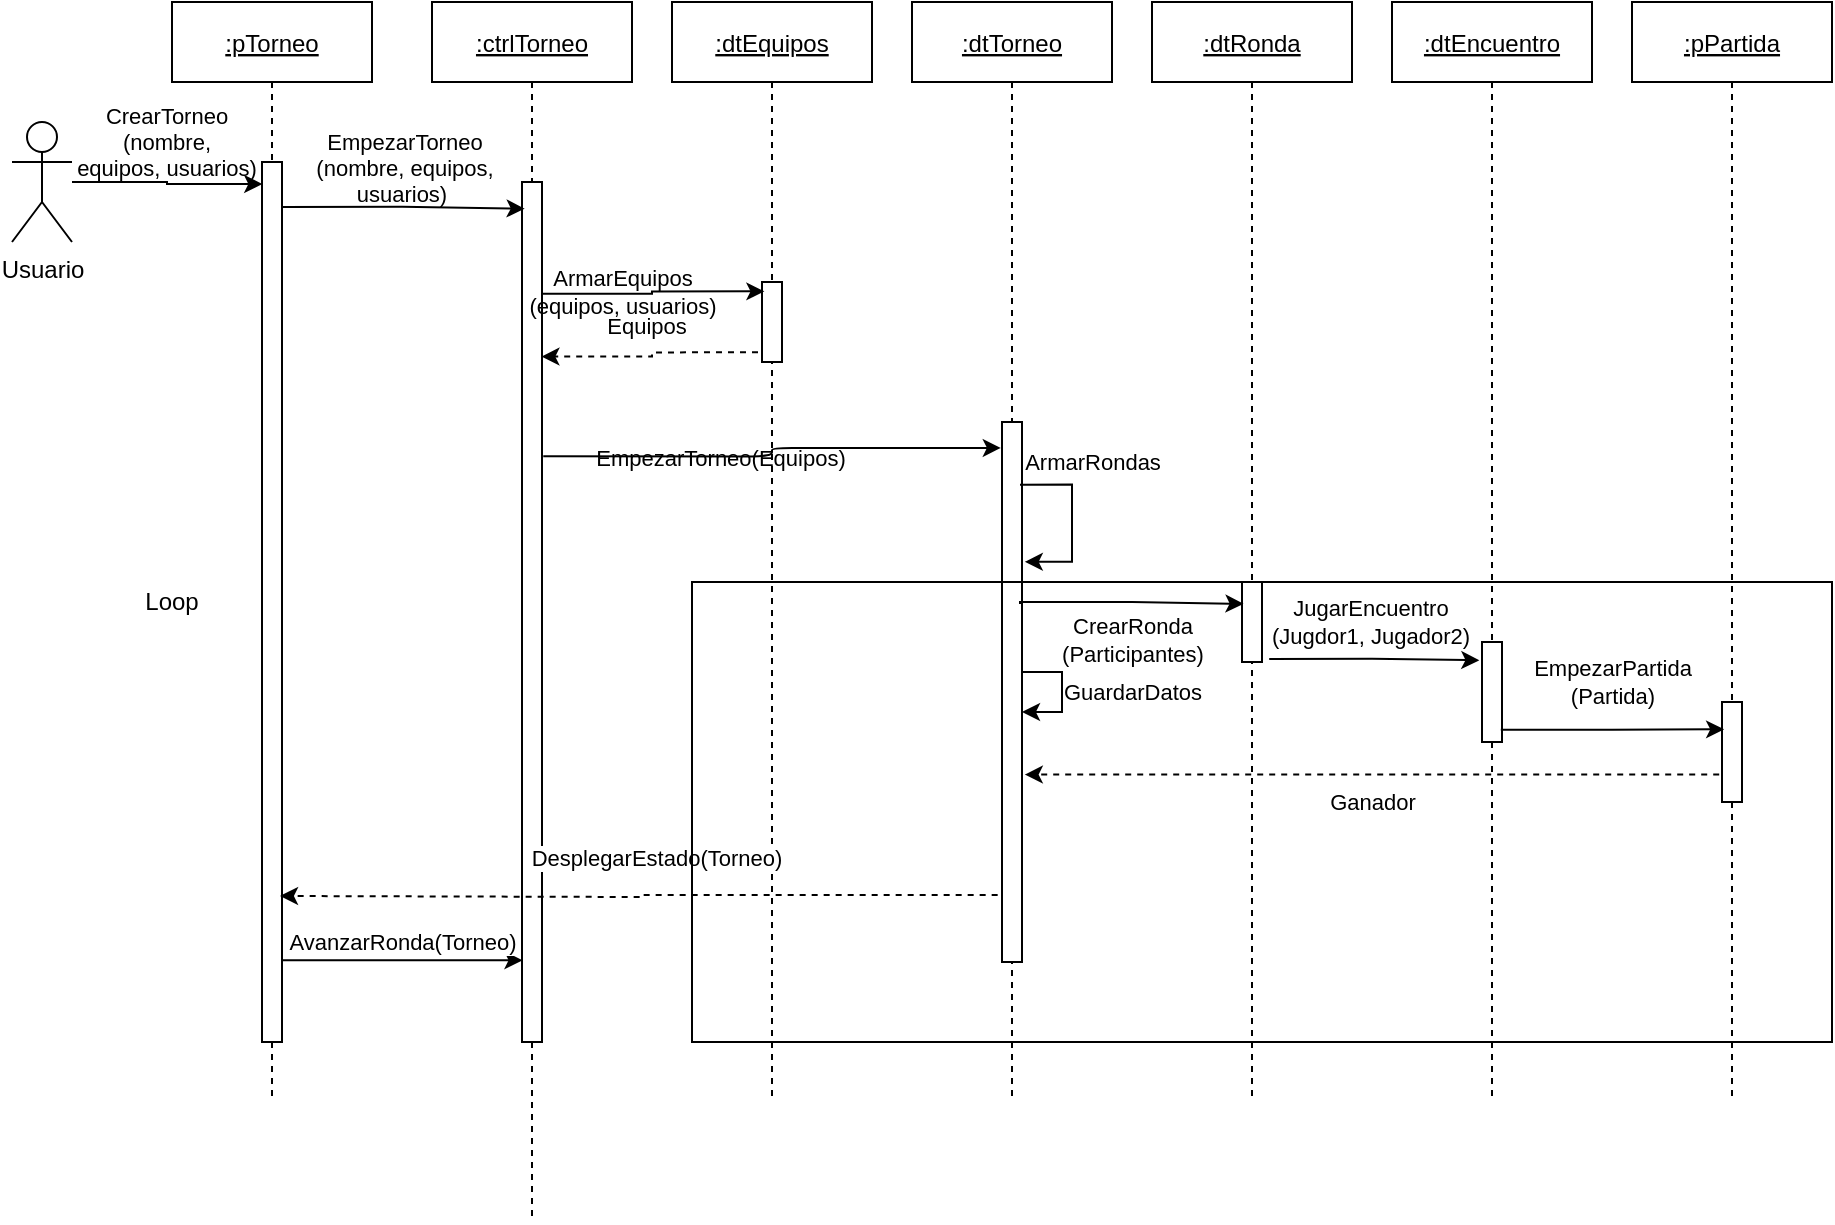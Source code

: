 <mxfile version="13.7.9" type="device"><diagram id="bsY6M1Kg1bXcgF525Mdt" name="Página-1"><mxGraphModel dx="1707" dy="987" grid="1" gridSize="10" guides="1" tooltips="1" connect="1" arrows="1" fold="1" page="1" pageScale="1" pageWidth="1100" pageHeight="850" math="0" shadow="0"><root><mxCell id="0"/><mxCell id="1" parent="0"/><mxCell id="J2sSFYFiuhkkT7lPzEIl-1" value=":ctrlTorneo" style="shape=umlLifeline;perimeter=lifelinePerimeter;container=1;collapsible=0;recursiveResize=0;rounded=0;shadow=0;strokeWidth=1;fontStyle=4" vertex="1" parent="1"><mxGeometry x="430" y="50" width="100" height="610" as="geometry"/></mxCell><mxCell id="J2sSFYFiuhkkT7lPzEIl-2" value="" style="points=[];perimeter=orthogonalPerimeter;rounded=0;shadow=0;strokeWidth=1;" vertex="1" parent="J2sSFYFiuhkkT7lPzEIl-1"><mxGeometry x="45" y="90" width="10" height="430" as="geometry"/></mxCell><mxCell id="J2sSFYFiuhkkT7lPzEIl-3" value=":pTorneo" style="shape=umlLifeline;perimeter=lifelinePerimeter;container=1;collapsible=0;recursiveResize=0;rounded=0;shadow=0;strokeWidth=1;fontStyle=4" vertex="1" parent="1"><mxGeometry x="300" y="50" width="100" height="550" as="geometry"/></mxCell><mxCell id="J2sSFYFiuhkkT7lPzEIl-4" value="" style="points=[];perimeter=orthogonalPerimeter;rounded=0;shadow=0;strokeWidth=1;" vertex="1" parent="J2sSFYFiuhkkT7lPzEIl-3"><mxGeometry x="45" y="80" width="10" height="440" as="geometry"/></mxCell><mxCell id="J2sSFYFiuhkkT7lPzEIl-5" value="CrearTorneo&lt;br&gt;(nombre, &lt;br&gt;equipos, usuarios)" style="edgeStyle=orthogonalEdgeStyle;rounded=0;orthogonalLoop=1;jettySize=auto;html=1;labelBackgroundColor=none;entryX=0.013;entryY=0.025;entryDx=0;entryDy=0;entryPerimeter=0;" edge="1" parent="1" source="J2sSFYFiuhkkT7lPzEIl-6" target="J2sSFYFiuhkkT7lPzEIl-4"><mxGeometry x="-0.027" y="20" relative="1" as="geometry"><mxPoint as="offset"/></mxGeometry></mxCell><mxCell id="J2sSFYFiuhkkT7lPzEIl-6" value="Usuario" style="shape=umlActor;verticalLabelPosition=bottom;verticalAlign=top;html=1;" vertex="1" parent="1"><mxGeometry x="220" y="110" width="30" height="60" as="geometry"/></mxCell><mxCell id="J2sSFYFiuhkkT7lPzEIl-7" value=":dtTorneo" style="shape=umlLifeline;perimeter=lifelinePerimeter;container=1;collapsible=0;recursiveResize=0;rounded=0;shadow=0;strokeWidth=1;fontStyle=4" vertex="1" parent="1"><mxGeometry x="670" y="50" width="100" height="550" as="geometry"/></mxCell><mxCell id="J2sSFYFiuhkkT7lPzEIl-8" value="" style="points=[];perimeter=orthogonalPerimeter;rounded=0;shadow=0;strokeWidth=1;" vertex="1" parent="J2sSFYFiuhkkT7lPzEIl-7"><mxGeometry x="45" y="210" width="10" height="270" as="geometry"/></mxCell><mxCell id="J2sSFYFiuhkkT7lPzEIl-24" value="ArmarRondas" style="edgeStyle=orthogonalEdgeStyle;rounded=0;orthogonalLoop=1;jettySize=auto;html=1;exitX=0.9;exitY=0.116;exitDx=0;exitDy=0;exitPerimeter=0;entryX=1.14;entryY=0.259;entryDx=0;entryDy=0;entryPerimeter=0;" edge="1" parent="J2sSFYFiuhkkT7lPzEIl-7" source="J2sSFYFiuhkkT7lPzEIl-8" target="J2sSFYFiuhkkT7lPzEIl-8"><mxGeometry x="-0.41" y="15" relative="1" as="geometry"><Array as="points"><mxPoint x="80" y="241"/><mxPoint x="80" y="280"/></Array><mxPoint x="-5" y="-11" as="offset"/></mxGeometry></mxCell><mxCell id="J2sSFYFiuhkkT7lPzEIl-28" value="GuardarDatos" style="edgeStyle=orthogonalEdgeStyle;rounded=0;orthogonalLoop=1;jettySize=auto;html=1;" edge="1" parent="J2sSFYFiuhkkT7lPzEIl-7" source="J2sSFYFiuhkkT7lPzEIl-8" target="J2sSFYFiuhkkT7lPzEIl-8"><mxGeometry x="0.333" y="-36" relative="1" as="geometry"><mxPoint x="35" y="26" as="offset"/></mxGeometry></mxCell><mxCell id="J2sSFYFiuhkkT7lPzEIl-9" value=":dtEquipos" style="shape=umlLifeline;perimeter=lifelinePerimeter;container=1;collapsible=0;recursiveResize=0;rounded=0;shadow=0;strokeWidth=1;fontStyle=4" vertex="1" parent="1"><mxGeometry x="550" y="50" width="100" height="550" as="geometry"/></mxCell><mxCell id="J2sSFYFiuhkkT7lPzEIl-10" value="" style="points=[];perimeter=orthogonalPerimeter;rounded=0;shadow=0;strokeWidth=1;" vertex="1" parent="J2sSFYFiuhkkT7lPzEIl-9"><mxGeometry x="45" y="140" width="10" height="40" as="geometry"/></mxCell><mxCell id="J2sSFYFiuhkkT7lPzEIl-11" value=":dtRonda" style="shape=umlLifeline;perimeter=lifelinePerimeter;container=1;collapsible=0;recursiveResize=0;rounded=0;shadow=0;strokeWidth=1;fontStyle=4" vertex="1" parent="1"><mxGeometry x="790" y="50" width="100" height="550" as="geometry"/></mxCell><mxCell id="J2sSFYFiuhkkT7lPzEIl-12" value="" style="points=[];perimeter=orthogonalPerimeter;rounded=0;shadow=0;strokeWidth=1;" vertex="1" parent="J2sSFYFiuhkkT7lPzEIl-11"><mxGeometry x="45" y="290" width="10" height="40" as="geometry"/></mxCell><mxCell id="J2sSFYFiuhkkT7lPzEIl-13" value="EmpezarTorneo&lt;br&gt;(nombre, equipos,&lt;br&gt;usuarios)&amp;nbsp;" style="edgeStyle=orthogonalEdgeStyle;rounded=0;orthogonalLoop=1;jettySize=auto;html=1;labelBackgroundColor=none;entryX=0.134;entryY=0.031;entryDx=0;entryDy=0;entryPerimeter=0;exitX=1.044;exitY=0.051;exitDx=0;exitDy=0;exitPerimeter=0;" edge="1" parent="1" target="J2sSFYFiuhkkT7lPzEIl-2" source="J2sSFYFiuhkkT7lPzEIl-4"><mxGeometry x="-0.001" y="20" relative="1" as="geometry"><mxPoint x="370" y="150" as="sourcePoint"/><mxPoint as="offset"/></mxGeometry></mxCell><mxCell id="J2sSFYFiuhkkT7lPzEIl-14" value="ArmarEquipos&lt;br&gt;(equipos, usuarios)" style="edgeStyle=orthogonalEdgeStyle;rounded=0;orthogonalLoop=1;jettySize=auto;html=1;labelBackgroundColor=none;exitX=1.017;exitY=0.13;exitDx=0;exitDy=0;exitPerimeter=0;entryX=0.12;entryY=0.117;entryDx=0;entryDy=0;entryPerimeter=0;" edge="1" parent="1" source="J2sSFYFiuhkkT7lPzEIl-2" target="J2sSFYFiuhkkT7lPzEIl-10"><mxGeometry x="-0.011" y="15" relative="1" as="geometry"><mxPoint x="750" y="195" as="targetPoint"/><mxPoint as="offset"/><Array as="points"/></mxGeometry></mxCell><mxCell id="J2sSFYFiuhkkT7lPzEIl-15" value="Equipos" style="edgeStyle=orthogonalEdgeStyle;rounded=0;orthogonalLoop=1;jettySize=auto;html=1;labelBackgroundColor=none;exitX=-0.2;exitY=0.879;exitDx=0;exitDy=0;exitPerimeter=0;entryX=0.971;entryY=0.203;entryDx=0;entryDy=0;entryPerimeter=0;dashed=1;" edge="1" parent="1" source="J2sSFYFiuhkkT7lPzEIl-10" target="J2sSFYFiuhkkT7lPzEIl-2"><mxGeometry x="0.058" y="-15" relative="1" as="geometry"><mxPoint as="offset"/></mxGeometry></mxCell><mxCell id="J2sSFYFiuhkkT7lPzEIl-16" value="EmpezarTorneo(Equipos)" style="endArrow=classic;html=1;labelBackgroundColor=none;entryX=-0.06;entryY=0.048;entryDx=0;entryDy=0;entryPerimeter=0;edgeStyle=orthogonalEdgeStyle;exitX=1.063;exitY=0.319;exitDx=0;exitDy=0;exitPerimeter=0;" edge="1" parent="1" source="J2sSFYFiuhkkT7lPzEIl-2" target="J2sSFYFiuhkkT7lPzEIl-8"><mxGeometry x="0.004" y="16" width="50" height="50" relative="1" as="geometry"><mxPoint x="546" y="272" as="sourcePoint"/><mxPoint x="680" y="310" as="targetPoint"/><mxPoint x="-10" y="3" as="offset"/></mxGeometry></mxCell><mxCell id="J2sSFYFiuhkkT7lPzEIl-17" value=":dtEncuentro" style="shape=umlLifeline;perimeter=lifelinePerimeter;container=1;collapsible=0;recursiveResize=0;rounded=0;shadow=0;strokeWidth=1;fontStyle=4" vertex="1" parent="1"><mxGeometry x="910" y="50" width="100" height="550" as="geometry"/></mxCell><mxCell id="J2sSFYFiuhkkT7lPzEIl-18" value="" style="points=[];perimeter=orthogonalPerimeter;rounded=0;shadow=0;strokeWidth=1;" vertex="1" parent="J2sSFYFiuhkkT7lPzEIl-17"><mxGeometry x="45" y="320" width="10" height="50" as="geometry"/></mxCell><mxCell id="J2sSFYFiuhkkT7lPzEIl-21" value=":pPartida" style="shape=umlLifeline;perimeter=lifelinePerimeter;container=1;collapsible=0;recursiveResize=0;rounded=0;shadow=0;strokeWidth=1;fontStyle=4" vertex="1" parent="1"><mxGeometry x="1030" y="50" width="100" height="550" as="geometry"/></mxCell><mxCell id="J2sSFYFiuhkkT7lPzEIl-22" value="" style="points=[];perimeter=orthogonalPerimeter;rounded=0;shadow=0;strokeWidth=1;" vertex="1" parent="J2sSFYFiuhkkT7lPzEIl-21"><mxGeometry x="45" y="350" width="10" height="50" as="geometry"/></mxCell><mxCell id="J2sSFYFiuhkkT7lPzEIl-25" value="CrearRonda&lt;br&gt;(Participantes)" style="edgeStyle=orthogonalEdgeStyle;rounded=0;orthogonalLoop=1;jettySize=auto;html=1;entryX=0.076;entryY=0.273;entryDx=0;entryDy=0;entryPerimeter=0;" edge="1" parent="1" target="J2sSFYFiuhkkT7lPzEIl-12"><mxGeometry x="-0.001" y="-19" relative="1" as="geometry"><mxPoint x="724" y="351" as="sourcePoint"/><Array as="points"><mxPoint x="724" y="350"/><mxPoint x="780" y="350"/></Array><mxPoint as="offset"/></mxGeometry></mxCell><mxCell id="J2sSFYFiuhkkT7lPzEIl-26" value="JugarEncuentro&lt;br&gt;(Jugdor1, Jugador2)" style="edgeStyle=orthogonalEdgeStyle;rounded=0;orthogonalLoop=1;jettySize=auto;html=1;entryX=-0.133;entryY=0.183;entryDx=0;entryDy=0;entryPerimeter=0;exitX=1.36;exitY=0.961;exitDx=0;exitDy=0;exitPerimeter=0;" edge="1" parent="1" source="J2sSFYFiuhkkT7lPzEIl-12" target="J2sSFYFiuhkkT7lPzEIl-18"><mxGeometry x="-0.021" y="18" relative="1" as="geometry"><Array as="points"><mxPoint x="900" y="378"/></Array><mxPoint x="-1" as="offset"/></mxGeometry></mxCell><mxCell id="J2sSFYFiuhkkT7lPzEIl-27" value="EmpezarPartida&lt;br&gt;(Partida)" style="edgeStyle=orthogonalEdgeStyle;rounded=0;orthogonalLoop=1;jettySize=auto;html=1;entryX=0.107;entryY=0.273;entryDx=0;entryDy=0;entryPerimeter=0;exitX=0.941;exitY=0.878;exitDx=0;exitDy=0;exitPerimeter=0;" edge="1" parent="1" source="J2sSFYFiuhkkT7lPzEIl-18" target="J2sSFYFiuhkkT7lPzEIl-22"><mxGeometry x="-0.002" y="24" relative="1" as="geometry"><mxPoint as="offset"/></mxGeometry></mxCell><mxCell id="J2sSFYFiuhkkT7lPzEIl-29" value="DesplegarEstado(Torneo)" style="edgeStyle=orthogonalEdgeStyle;rounded=0;orthogonalLoop=1;jettySize=auto;html=1;exitX=-0.217;exitY=0.876;exitDx=0;exitDy=0;exitPerimeter=0;dashed=1;" edge="1" parent="1" source="J2sSFYFiuhkkT7lPzEIl-8"><mxGeometry x="-0.061" y="-17" relative="1" as="geometry"><mxPoint x="354" y="497" as="targetPoint"/><mxPoint x="-2" y="-2" as="offset"/></mxGeometry></mxCell><mxCell id="J2sSFYFiuhkkT7lPzEIl-30" value="Ganador" style="edgeStyle=orthogonalEdgeStyle;rounded=0;orthogonalLoop=1;jettySize=auto;html=1;entryX=1.14;entryY=0.653;entryDx=0;entryDy=0;entryPerimeter=0;dashed=1;exitX=-0.14;exitY=0.724;exitDx=0;exitDy=0;exitPerimeter=0;" edge="1" parent="1" source="J2sSFYFiuhkkT7lPzEIl-22" target="J2sSFYFiuhkkT7lPzEIl-8"><mxGeometry x="0.0" y="14" relative="1" as="geometry"><mxPoint as="offset"/></mxGeometry></mxCell><mxCell id="J2sSFYFiuhkkT7lPzEIl-31" value="" style="rounded=0;whiteSpace=wrap;html=1;fillColor=none;" vertex="1" parent="1"><mxGeometry x="560" y="340" width="570" height="230" as="geometry"/></mxCell><mxCell id="J2sSFYFiuhkkT7lPzEIl-32" value="Loop" style="text;html=1;strokeColor=none;fillColor=none;align=center;verticalAlign=middle;whiteSpace=wrap;rounded=0;" vertex="1" parent="1"><mxGeometry x="280" y="340" width="40" height="20" as="geometry"/></mxCell><mxCell id="J2sSFYFiuhkkT7lPzEIl-36" value="AvanzarRonda(Torneo)" style="edgeStyle=orthogonalEdgeStyle;rounded=0;orthogonalLoop=1;jettySize=auto;html=1;entryX=0.024;entryY=0.905;entryDx=0;entryDy=0;entryPerimeter=0;exitX=1.02;exitY=0.907;exitDx=0;exitDy=0;exitPerimeter=0;" edge="1" parent="1" source="J2sSFYFiuhkkT7lPzEIl-4" target="J2sSFYFiuhkkT7lPzEIl-2"><mxGeometry x="-0.004" y="9" relative="1" as="geometry"><mxPoint as="offset"/></mxGeometry></mxCell></root></mxGraphModel></diagram></mxfile>